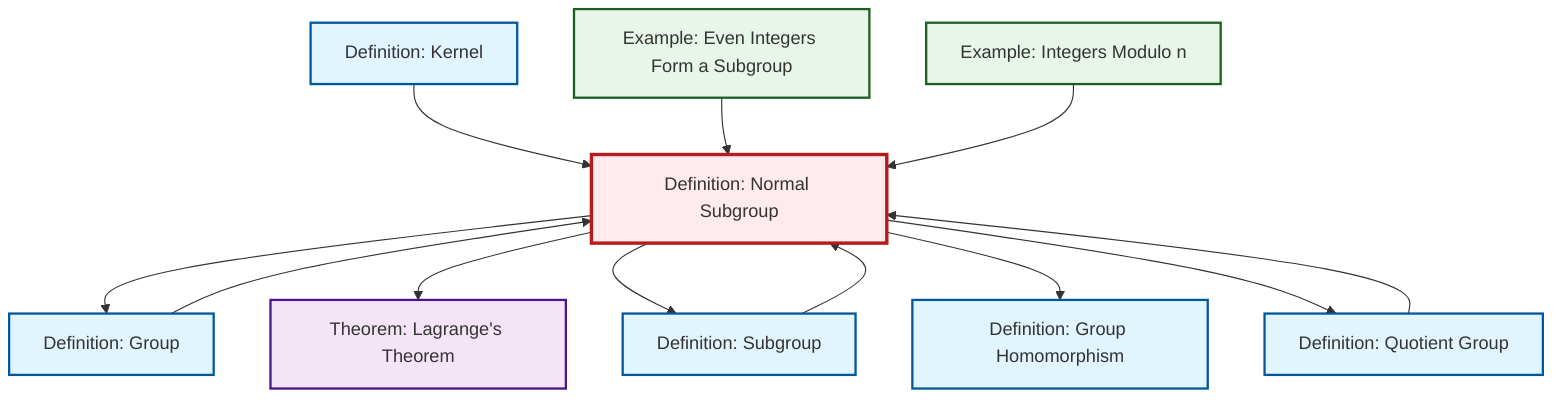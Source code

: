 graph TD
    classDef definition fill:#e1f5fe,stroke:#01579b,stroke-width:2px
    classDef theorem fill:#f3e5f5,stroke:#4a148c,stroke-width:2px
    classDef axiom fill:#fff3e0,stroke:#e65100,stroke-width:2px
    classDef example fill:#e8f5e9,stroke:#1b5e20,stroke-width:2px
    classDef current fill:#ffebee,stroke:#b71c1c,stroke-width:3px
    def-normal-subgroup["Definition: Normal Subgroup"]:::definition
    def-homomorphism["Definition: Group Homomorphism"]:::definition
    def-quotient-group["Definition: Quotient Group"]:::definition
    thm-lagrange["Theorem: Lagrange's Theorem"]:::theorem
    def-subgroup["Definition: Subgroup"]:::definition
    def-kernel["Definition: Kernel"]:::definition
    ex-quotient-integers-mod-n["Example: Integers Modulo n"]:::example
    ex-even-integers-subgroup["Example: Even Integers Form a Subgroup"]:::example
    def-group["Definition: Group"]:::definition
    def-subgroup --> def-normal-subgroup
    def-kernel --> def-normal-subgroup
    def-group --> def-normal-subgroup
    def-normal-subgroup --> def-group
    def-normal-subgroup --> thm-lagrange
    def-normal-subgroup --> def-subgroup
    ex-even-integers-subgroup --> def-normal-subgroup
    def-normal-subgroup --> def-homomorphism
    def-quotient-group --> def-normal-subgroup
    def-normal-subgroup --> def-quotient-group
    ex-quotient-integers-mod-n --> def-normal-subgroup
    class def-normal-subgroup current